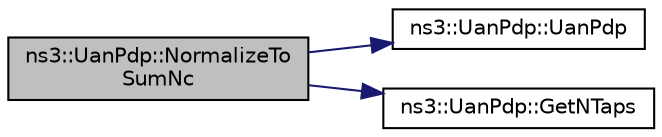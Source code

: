 digraph "ns3::UanPdp::NormalizeToSumNc"
{
 // LATEX_PDF_SIZE
  edge [fontname="Helvetica",fontsize="10",labelfontname="Helvetica",labelfontsize="10"];
  node [fontname="Helvetica",fontsize="10",shape=record];
  rankdir="LR";
  Node1 [label="ns3::UanPdp::NormalizeTo\lSumNc",height=0.2,width=0.4,color="black", fillcolor="grey75", style="filled", fontcolor="black",tooltip="Creates a new UanPdp normalized to its non coherent sum."];
  Node1 -> Node2 [color="midnightblue",fontsize="10",style="solid",fontname="Helvetica"];
  Node2 [label="ns3::UanPdp::UanPdp",height=0.2,width=0.4,color="black", fillcolor="white", style="filled",URL="$classns3_1_1_uan_pdp.html#a89d7f0413f3eb5e5636e813862e0c151",tooltip="Create empty PDP object."];
  Node1 -> Node3 [color="midnightblue",fontsize="10",style="solid",fontname="Helvetica"];
  Node3 [label="ns3::UanPdp::GetNTaps",height=0.2,width=0.4,color="black", fillcolor="white", style="filled",URL="$classns3_1_1_uan_pdp.html#a3b9a049537de607a88b1ef6c99003f7c",tooltip="Get the number of taps."];
}
